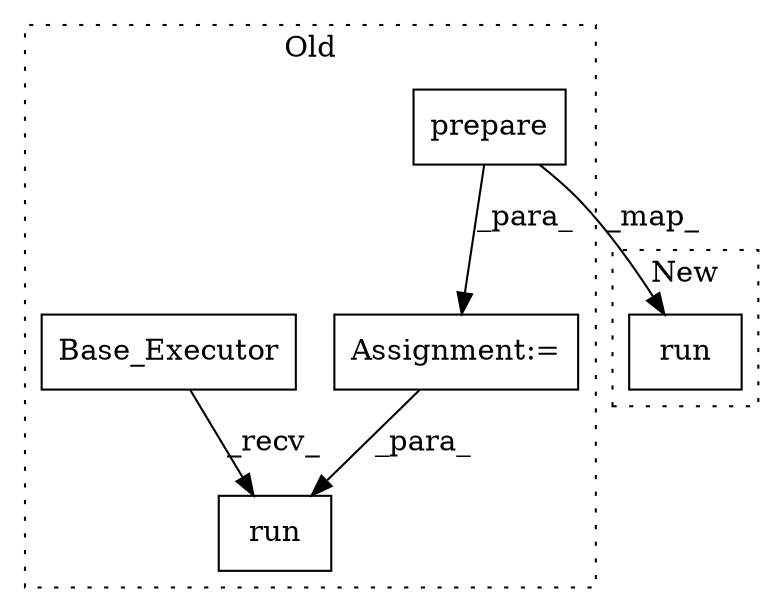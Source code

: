 digraph G {
subgraph cluster0 {
1 [label="prepare" a="32" s="2921" l="9" shape="box"];
3 [label="run" a="32" s="2981,2988" l="4,1" shape="box"];
4 [label="Base_Executor" a="32" s="2936,2979" l="14,1" shape="box"];
5 [label="Assignment:=" a="7" s="2875" l="1" shape="box"];
label = "Old";
style="dotted";
}
subgraph cluster1 {
2 [label="run" a="32" s="2904" l="5" shape="box"];
label = "New";
style="dotted";
}
1 -> 2 [label="_map_"];
1 -> 5 [label="_para_"];
4 -> 3 [label="_recv_"];
5 -> 3 [label="_para_"];
}